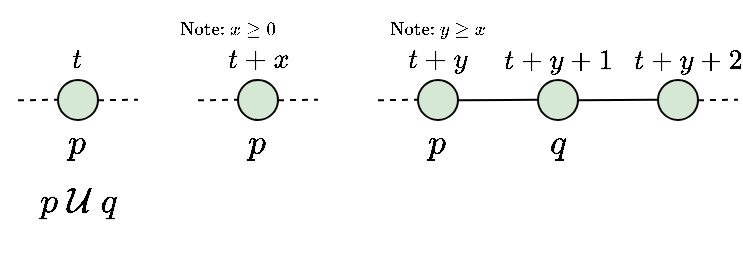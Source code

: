 <mxfile version="20.3.0" type="device"><diagram id="Y4bv4O9ajuqtn-nHjv01" name="Page-1"><mxGraphModel dx="629" dy="406" grid="1" gridSize="10" guides="1" tooltips="1" connect="1" arrows="1" fold="1" page="1" pageScale="1" pageWidth="827" pageHeight="1169" math="1" shadow="0"><root><mxCell id="0"/><mxCell id="1" parent="0"/><mxCell id="1sLRgGgUExkXW15ySs0B-16" value="$$p&amp;nbsp; \ \mathcal{U} \ q$$" style="text;html=1;strokeColor=none;fillColor=none;align=center;verticalAlign=middle;whiteSpace=wrap;rounded=0;fontSize=15;" vertex="1" parent="1"><mxGeometry x="25" y="96" width="30" height="30" as="geometry"/></mxCell><mxCell id="1sLRgGgUExkXW15ySs0B-20" value="$$\text{Note: }x \geq 0$$" style="text;html=1;strokeColor=none;fillColor=none;align=center;verticalAlign=middle;whiteSpace=wrap;rounded=0;fontSize=8;" vertex="1" parent="1"><mxGeometry x="85" y="10" width="60" height="30" as="geometry"/></mxCell><mxCell id="1sLRgGgUExkXW15ySs0B-23" value="" style="ellipse;whiteSpace=wrap;html=1;aspect=fixed;fillColor=#d5e8d4;strokeColor=#000000;strokeWidth=1;" vertex="1" parent="1"><mxGeometry x="120" y="50" width="20" height="20" as="geometry"/></mxCell><mxCell id="1sLRgGgUExkXW15ySs0B-24" value="$$t + x$$" style="text;html=1;strokeColor=none;fillColor=none;align=center;verticalAlign=middle;whiteSpace=wrap;rounded=0;" vertex="1" parent="1"><mxGeometry x="115" y="30" width="30" height="20" as="geometry"/></mxCell><mxCell id="1sLRgGgUExkXW15ySs0B-26" value="" style="ellipse;whiteSpace=wrap;html=1;aspect=fixed;fillColor=#d5e8d4;strokeColor=#000000;strokeWidth=1;" vertex="1" parent="1"><mxGeometry x="210" y="50" width="20" height="20" as="geometry"/></mxCell><mxCell id="1sLRgGgUExkXW15ySs0B-27" value="" style="endArrow=none;html=1;rounded=0;" edge="1" parent="1"><mxGeometry width="50" height="50" relative="1" as="geometry"><mxPoint x="230.0" y="60.14" as="sourcePoint"/><mxPoint x="270.0" y="59.85" as="targetPoint"/></mxGeometry></mxCell><mxCell id="1sLRgGgUExkXW15ySs0B-29" value="$$p$$" style="text;html=1;strokeColor=none;fillColor=none;align=center;verticalAlign=middle;whiteSpace=wrap;rounded=0;fontSize=15;" vertex="1" parent="1"><mxGeometry x="205" y="66" width="30" height="30" as="geometry"/></mxCell><mxCell id="1sLRgGgUExkXW15ySs0B-30" value="" style="endArrow=none;html=1;rounded=0;dashed=1;" edge="1" parent="1"><mxGeometry width="50" height="50" relative="1" as="geometry"><mxPoint x="100.0" y="60.15" as="sourcePoint"/><mxPoint x="120.0" y="59.86" as="targetPoint"/></mxGeometry></mxCell><mxCell id="1sLRgGgUExkXW15ySs0B-31" value="$$p$$" style="text;html=1;strokeColor=none;fillColor=none;align=center;verticalAlign=middle;whiteSpace=wrap;rounded=0;fontSize=15;" vertex="1" parent="1"><mxGeometry x="115" y="66" width="30" height="30" as="geometry"/></mxCell><mxCell id="1sLRgGgUExkXW15ySs0B-33" value="" style="endArrow=none;html=1;rounded=0;dashed=1;" edge="1" parent="1"><mxGeometry width="50" height="50" relative="1" as="geometry"><mxPoint x="140.0" y="60.14" as="sourcePoint"/><mxPoint x="160.0" y="59.85" as="targetPoint"/></mxGeometry></mxCell><mxCell id="1sLRgGgUExkXW15ySs0B-34" value="" style="endArrow=none;html=1;rounded=0;dashed=1;" edge="1" parent="1"><mxGeometry width="50" height="50" relative="1" as="geometry"><mxPoint x="190.0" y="60.14" as="sourcePoint"/><mxPoint x="210.0" y="59.85" as="targetPoint"/></mxGeometry></mxCell><mxCell id="1sLRgGgUExkXW15ySs0B-35" value="$$q$$" style="text;html=1;strokeColor=none;fillColor=none;align=center;verticalAlign=middle;whiteSpace=wrap;rounded=0;fontSize=15;" vertex="1" parent="1"><mxGeometry x="265" y="66" width="30" height="30" as="geometry"/></mxCell><mxCell id="1sLRgGgUExkXW15ySs0B-37" value="" style="ellipse;whiteSpace=wrap;html=1;aspect=fixed;fillColor=#d5e8d4;strokeColor=#000000;strokeWidth=1;" vertex="1" parent="1"><mxGeometry x="270" y="50" width="20" height="20" as="geometry"/></mxCell><mxCell id="1sLRgGgUExkXW15ySs0B-38" value="" style="endArrow=none;html=1;rounded=0;" edge="1" parent="1"><mxGeometry width="50" height="50" relative="1" as="geometry"><mxPoint x="290.0" y="60.14" as="sourcePoint"/><mxPoint x="330.0" y="59.85" as="targetPoint"/></mxGeometry></mxCell><mxCell id="1sLRgGgUExkXW15ySs0B-39" value="" style="ellipse;whiteSpace=wrap;html=1;aspect=fixed;fillColor=#d5e8d4;strokeColor=#000000;strokeWidth=1;" vertex="1" parent="1"><mxGeometry x="330" y="50" width="20" height="20" as="geometry"/></mxCell><mxCell id="1sLRgGgUExkXW15ySs0B-40" value="" style="endArrow=none;html=1;rounded=0;dashed=1;" edge="1" parent="1"><mxGeometry width="50" height="50" relative="1" as="geometry"><mxPoint x="350.0" y="60.14" as="sourcePoint"/><mxPoint x="370.0" y="59.85" as="targetPoint"/></mxGeometry></mxCell><mxCell id="1sLRgGgUExkXW15ySs0B-41" value="$$t + y$$" style="text;html=1;strokeColor=none;fillColor=none;align=center;verticalAlign=middle;whiteSpace=wrap;rounded=0;" vertex="1" parent="1"><mxGeometry x="205" y="30" width="30" height="20" as="geometry"/></mxCell><mxCell id="1sLRgGgUExkXW15ySs0B-42" value="$$t + y + 1$$" style="text;html=1;strokeColor=none;fillColor=none;align=center;verticalAlign=middle;whiteSpace=wrap;rounded=0;" vertex="1" parent="1"><mxGeometry x="265" y="30" width="30" height="20" as="geometry"/></mxCell><mxCell id="1sLRgGgUExkXW15ySs0B-43" value="$$t + y + 2$$" style="text;html=1;strokeColor=none;fillColor=none;align=center;verticalAlign=middle;whiteSpace=wrap;rounded=0;" vertex="1" parent="1"><mxGeometry x="330" y="30" width="30" height="20" as="geometry"/></mxCell><mxCell id="1sLRgGgUExkXW15ySs0B-45" value="" style="ellipse;whiteSpace=wrap;html=1;aspect=fixed;fillColor=#d5e8d4;strokeColor=#000000;strokeWidth=1;" vertex="1" parent="1"><mxGeometry x="30" y="50" width="20" height="20" as="geometry"/></mxCell><mxCell id="1sLRgGgUExkXW15ySs0B-46" value="$$t$$" style="text;html=1;strokeColor=none;fillColor=none;align=center;verticalAlign=middle;whiteSpace=wrap;rounded=0;" vertex="1" parent="1"><mxGeometry x="25" y="30" width="30" height="20" as="geometry"/></mxCell><mxCell id="1sLRgGgUExkXW15ySs0B-47" value="" style="endArrow=none;html=1;rounded=0;dashed=1;" edge="1" parent="1"><mxGeometry width="50" height="50" relative="1" as="geometry"><mxPoint x="10.0" y="60.15" as="sourcePoint"/><mxPoint x="30.0" y="59.86" as="targetPoint"/></mxGeometry></mxCell><mxCell id="1sLRgGgUExkXW15ySs0B-48" value="$$p$$" style="text;html=1;strokeColor=none;fillColor=none;align=center;verticalAlign=middle;whiteSpace=wrap;rounded=0;fontSize=15;" vertex="1" parent="1"><mxGeometry x="25" y="66" width="30" height="30" as="geometry"/></mxCell><mxCell id="1sLRgGgUExkXW15ySs0B-49" value="" style="endArrow=none;html=1;rounded=0;dashed=1;" edge="1" parent="1"><mxGeometry width="50" height="50" relative="1" as="geometry"><mxPoint x="50.0" y="60.14" as="sourcePoint"/><mxPoint x="70.0" y="59.85" as="targetPoint"/></mxGeometry></mxCell><mxCell id="1sLRgGgUExkXW15ySs0B-50" value="$$\text{Note: }y\geq x$$" style="text;html=1;strokeColor=none;fillColor=none;align=center;verticalAlign=middle;whiteSpace=wrap;rounded=0;fontSize=8;" vertex="1" parent="1"><mxGeometry x="190" y="10" width="60" height="30" as="geometry"/></mxCell></root></mxGraphModel></diagram></mxfile>